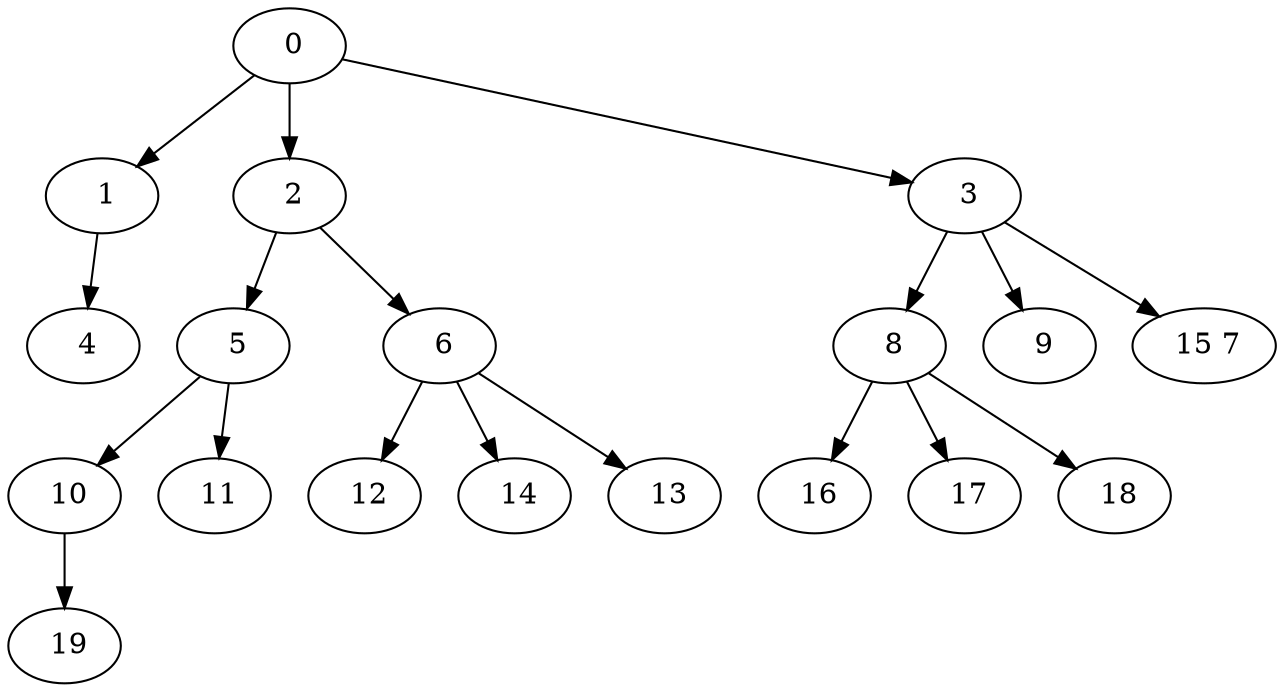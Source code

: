 digraph mytree {
" 0" -> " 1";
" 0" -> " 2";
" 0" -> " 3";
" 1" -> " 4";
" 2" -> " 5";
" 2" -> " 6";
" 3" -> " 8";
" 3" -> " 9";
" 3" -> " 15 7";
" 4";
" 5" -> " 10";
" 5" -> " 11";
" 8" -> " 16";
" 8" -> " 17";
" 8" -> " 18";
" 9";
" 15 7";
" 10" -> " 19";
" 11";
" 16";
" 17";
" 18";
" 19";
" 12";
" 6" -> " 12";
" 6" -> " 14";
" 6" -> " 13";
" 14";
" 13";
}
